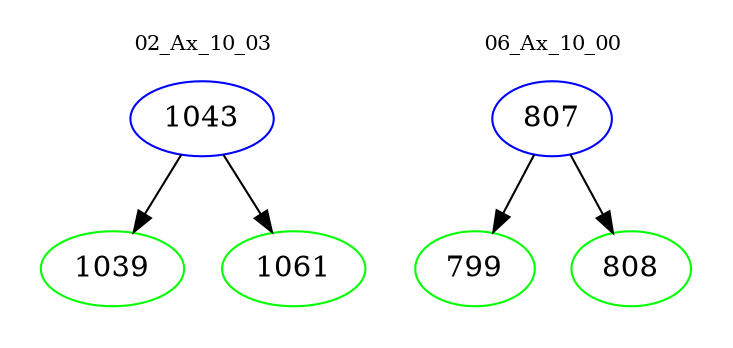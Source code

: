 digraph{
subgraph cluster_0 {
color = white
label = "02_Ax_10_03";
fontsize=10;
T0_1043 [label="1043", color="blue"]
T0_1043 -> T0_1039 [color="black"]
T0_1039 [label="1039", color="green"]
T0_1043 -> T0_1061 [color="black"]
T0_1061 [label="1061", color="green"]
}
subgraph cluster_1 {
color = white
label = "06_Ax_10_00";
fontsize=10;
T1_807 [label="807", color="blue"]
T1_807 -> T1_799 [color="black"]
T1_799 [label="799", color="green"]
T1_807 -> T1_808 [color="black"]
T1_808 [label="808", color="green"]
}
}
